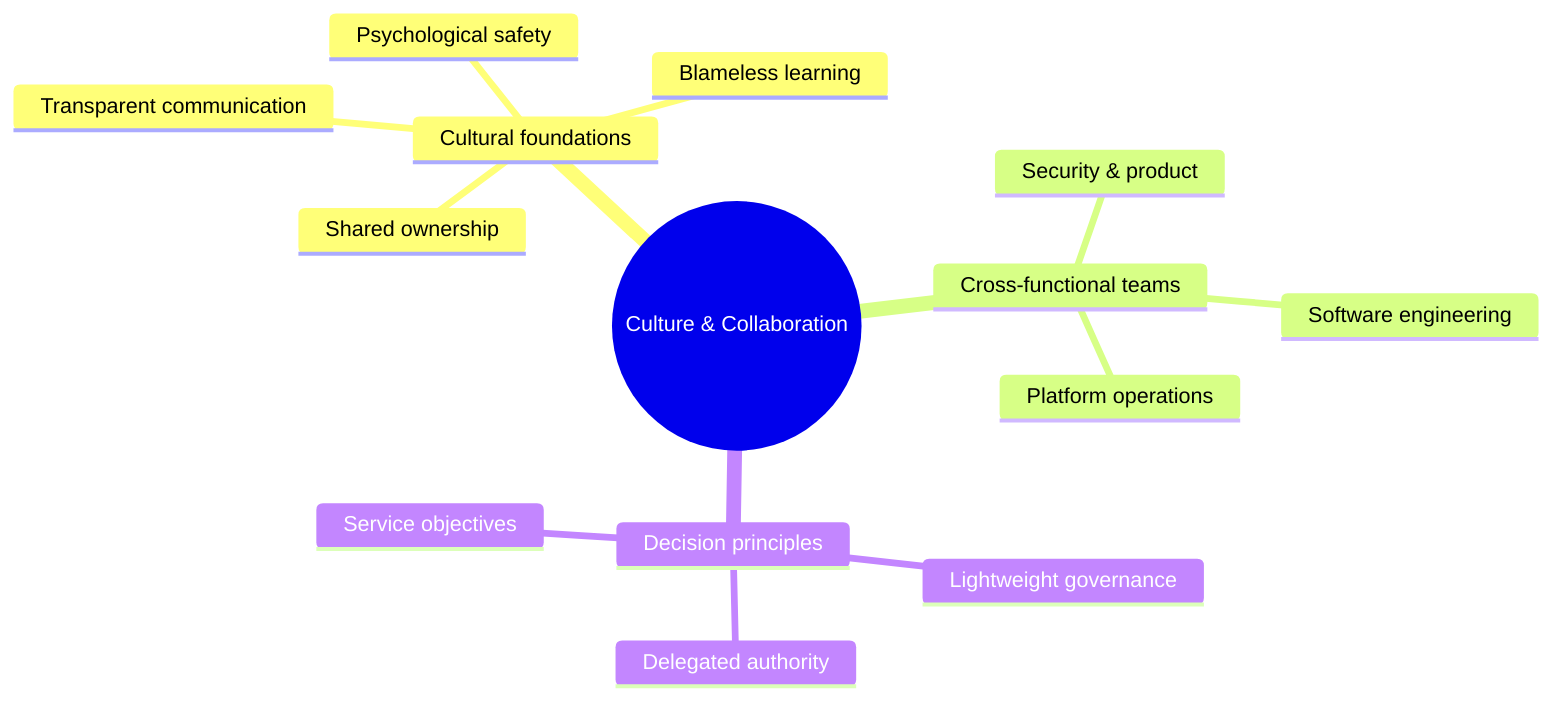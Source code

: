 mindmap
  root((Culture & Collaboration))
    Cultural foundations
      Psychological safety
      Shared ownership
      Transparent communication
      Blameless learning
    Cross-functional teams
      Software engineering
      Platform operations
      Security & product
    Decision principles
      Delegated authority
      Lightweight governance
      Service objectives